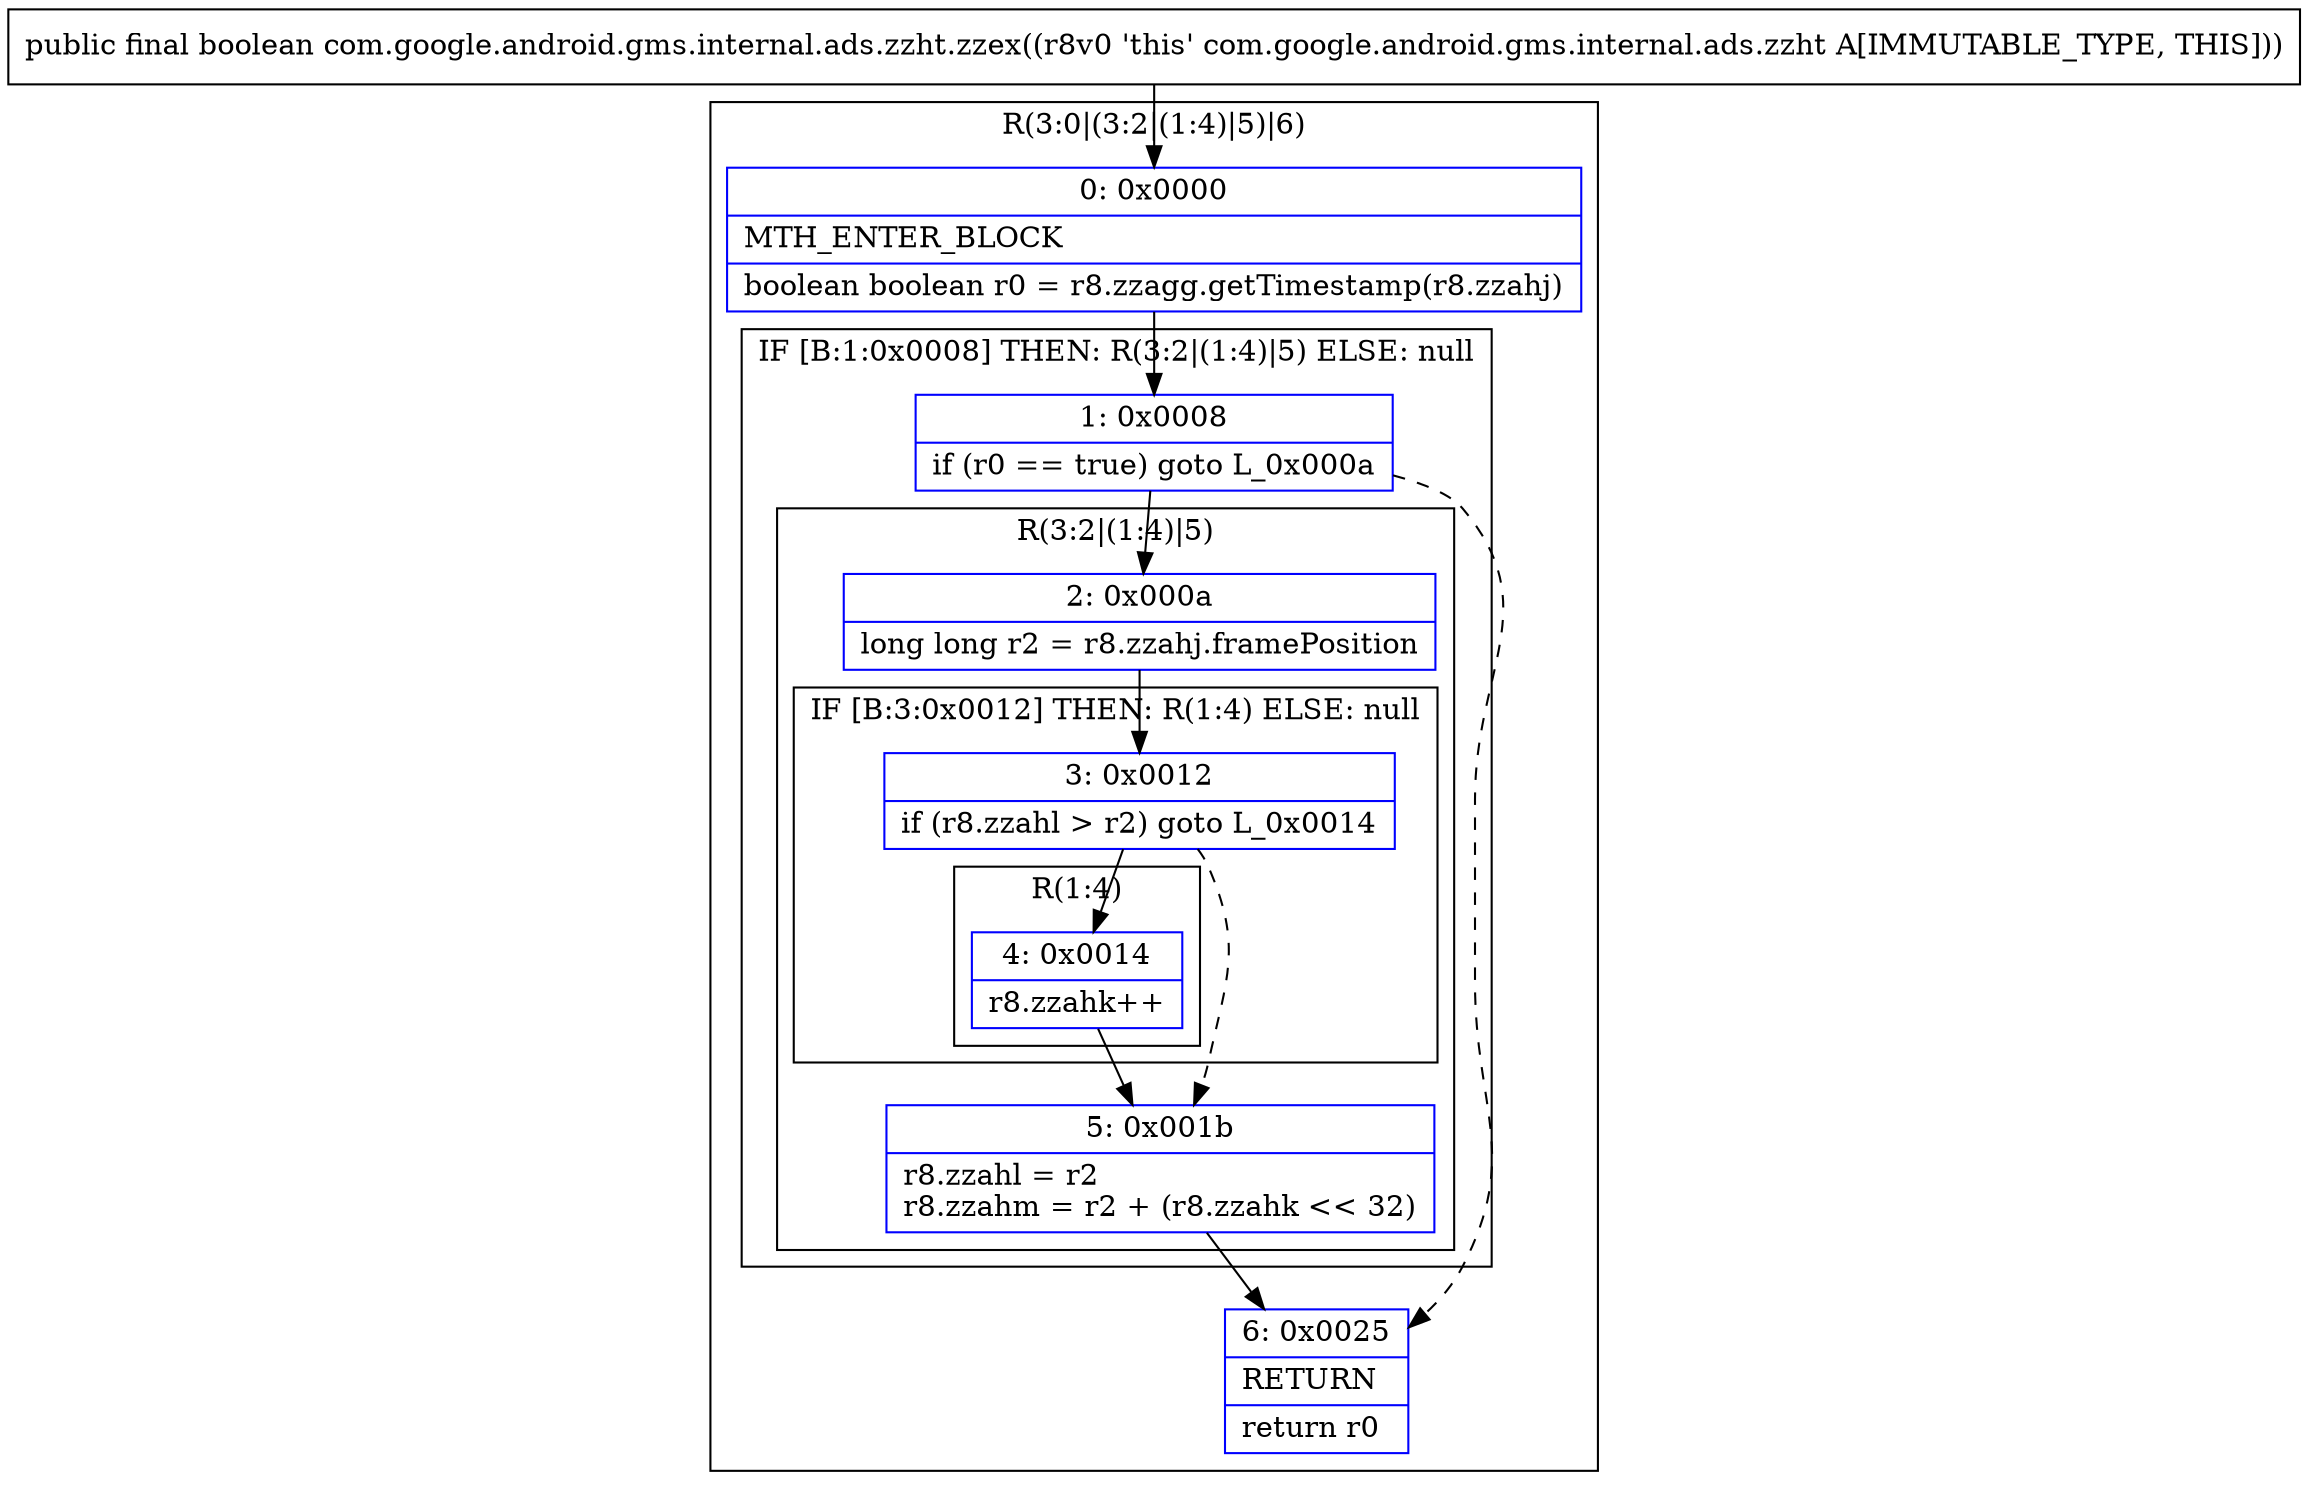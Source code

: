 digraph "CFG forcom.google.android.gms.internal.ads.zzht.zzex()Z" {
subgraph cluster_Region_1171491578 {
label = "R(3:0|(3:2|(1:4)|5)|6)";
node [shape=record,color=blue];
Node_0 [shape=record,label="{0\:\ 0x0000|MTH_ENTER_BLOCK\l|boolean boolean r0 = r8.zzagg.getTimestamp(r8.zzahj)\l}"];
subgraph cluster_IfRegion_1699679250 {
label = "IF [B:1:0x0008] THEN: R(3:2|(1:4)|5) ELSE: null";
node [shape=record,color=blue];
Node_1 [shape=record,label="{1\:\ 0x0008|if (r0 == true) goto L_0x000a\l}"];
subgraph cluster_Region_502717340 {
label = "R(3:2|(1:4)|5)";
node [shape=record,color=blue];
Node_2 [shape=record,label="{2\:\ 0x000a|long long r2 = r8.zzahj.framePosition\l}"];
subgraph cluster_IfRegion_326713976 {
label = "IF [B:3:0x0012] THEN: R(1:4) ELSE: null";
node [shape=record,color=blue];
Node_3 [shape=record,label="{3\:\ 0x0012|if (r8.zzahl \> r2) goto L_0x0014\l}"];
subgraph cluster_Region_2081894184 {
label = "R(1:4)";
node [shape=record,color=blue];
Node_4 [shape=record,label="{4\:\ 0x0014|r8.zzahk++\l}"];
}
}
Node_5 [shape=record,label="{5\:\ 0x001b|r8.zzahl = r2\lr8.zzahm = r2 + (r8.zzahk \<\< 32)\l}"];
}
}
Node_6 [shape=record,label="{6\:\ 0x0025|RETURN\l|return r0\l}"];
}
MethodNode[shape=record,label="{public final boolean com.google.android.gms.internal.ads.zzht.zzex((r8v0 'this' com.google.android.gms.internal.ads.zzht A[IMMUTABLE_TYPE, THIS])) }"];
MethodNode -> Node_0;
Node_0 -> Node_1;
Node_1 -> Node_2;
Node_1 -> Node_6[style=dashed];
Node_2 -> Node_3;
Node_3 -> Node_4;
Node_3 -> Node_5[style=dashed];
Node_4 -> Node_5;
Node_5 -> Node_6;
}

